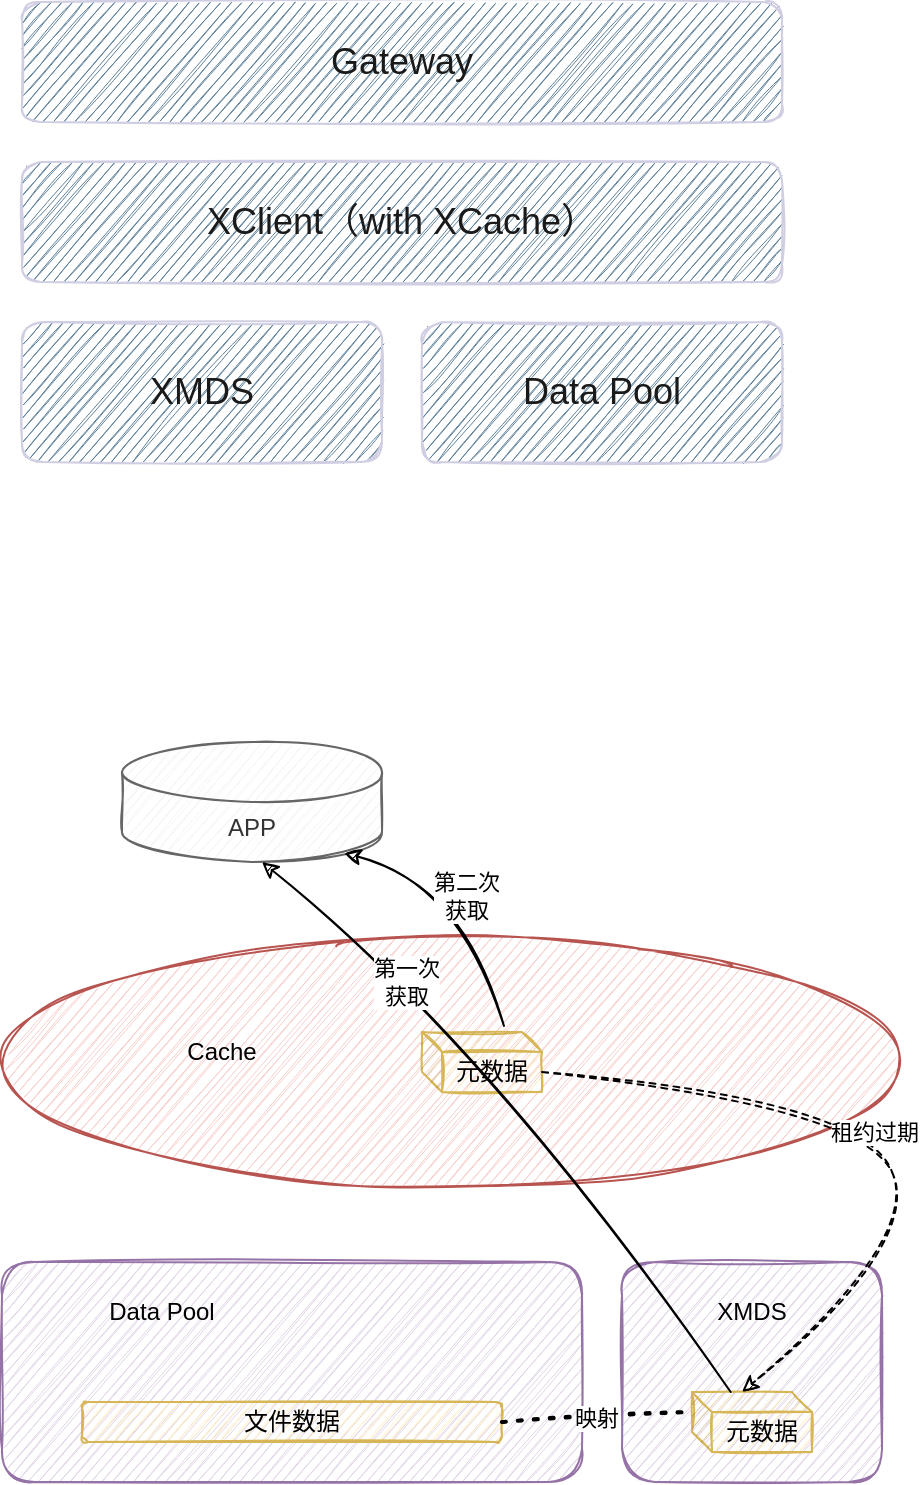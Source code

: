 <mxfile version="15.5.9" type="github">
  <diagram id="AvowDiVXP_LdViHBowUd" name="Page-1">
    <mxGraphModel dx="946" dy="508" grid="0" gridSize="10" guides="1" tooltips="1" connect="1" arrows="1" fold="1" page="1" pageScale="1" pageWidth="827" pageHeight="1169" math="0" shadow="0">
      <root>
        <mxCell id="0" />
        <mxCell id="1" parent="0" />
        <mxCell id="4CZf3HNKgoPariVdmfcr-1" value="XMDS" style="whiteSpace=wrap;html=1;fontSize=18;fillColor=#5D7F99;strokeColor=#D0CEE2;fontColor=#1A1A1A;sketch=1;rounded=1;" parent="1" vertex="1">
          <mxGeometry x="190" y="300" width="180" height="70" as="geometry" />
        </mxCell>
        <mxCell id="4CZf3HNKgoPariVdmfcr-2" value="Data Pool" style="whiteSpace=wrap;html=1;fontSize=18;fillColor=#5D7F99;strokeColor=#D0CEE2;fontColor=#1A1A1A;sketch=1;rounded=1;" parent="1" vertex="1">
          <mxGeometry x="390" y="300" width="180" height="70" as="geometry" />
        </mxCell>
        <mxCell id="4CZf3HNKgoPariVdmfcr-3" value="XClient（with XCache）" style="whiteSpace=wrap;html=1;fontSize=18;fillColor=#5D7F99;strokeColor=#D0CEE2;fontColor=#1A1A1A;sketch=1;rounded=1;" parent="1" vertex="1">
          <mxGeometry x="190" y="220" width="380" height="60" as="geometry" />
        </mxCell>
        <mxCell id="4CZf3HNKgoPariVdmfcr-5" value="Gateway" style="whiteSpace=wrap;html=1;fontSize=18;fillColor=#5D7F99;strokeColor=#D0CEE2;fontColor=#1A1A1A;sketch=1;rounded=1;" parent="1" vertex="1">
          <mxGeometry x="190" y="140" width="380" height="60" as="geometry" />
        </mxCell>
        <mxCell id="CgmuScELUENcyFXCBc1W-1" value="APP" style="shape=cylinder3;whiteSpace=wrap;html=1;boundedLbl=1;backgroundOutline=1;size=15;fillColor=#f5f5f5;strokeColor=#666666;sketch=1;fontColor=#333333;rounded=1;" vertex="1" parent="1">
          <mxGeometry x="240" y="510" width="130" height="60" as="geometry" />
        </mxCell>
        <mxCell id="CgmuScELUENcyFXCBc1W-3" value="" style="whiteSpace=wrap;html=1;fillColor=#e1d5e7;strokeColor=#9673a6;sketch=1;rounded=1;" vertex="1" parent="1">
          <mxGeometry x="180" y="770" width="290" height="110" as="geometry" />
        </mxCell>
        <mxCell id="CgmuScELUENcyFXCBc1W-4" value="" style="ellipse;whiteSpace=wrap;html=1;fillColor=#f8cecc;strokeColor=#b85450;sketch=1;rounded=1;" vertex="1" parent="1">
          <mxGeometry x="190" y="610" width="430" height="120" as="geometry" />
        </mxCell>
        <mxCell id="CgmuScELUENcyFXCBc1W-5" value="文件数据" style="whiteSpace=wrap;html=1;fillColor=#fff2cc;strokeColor=#d6b656;sketch=1;rounded=1;" vertex="1" parent="1">
          <mxGeometry x="220" y="840" width="210" height="20" as="geometry" />
        </mxCell>
        <mxCell id="CgmuScELUENcyFXCBc1W-8" value="元数据" style="shape=cube;whiteSpace=wrap;html=1;boundedLbl=1;backgroundOutline=1;darkOpacity=0.05;darkOpacity2=0.1;size=10;fillColor=#fff2cc;strokeColor=#d6b656;sketch=1;rounded=1;" vertex="1" parent="1">
          <mxGeometry x="390" y="655" width="60" height="30" as="geometry" />
        </mxCell>
        <mxCell id="CgmuScELUENcyFXCBc1W-12" value="" style="whiteSpace=wrap;html=1;fillColor=#e1d5e7;strokeColor=#9673a6;sketch=1;rounded=1;" vertex="1" parent="1">
          <mxGeometry x="490" y="770" width="130" height="110" as="geometry" />
        </mxCell>
        <mxCell id="CgmuScELUENcyFXCBc1W-13" value="元数据" style="shape=cube;whiteSpace=wrap;html=1;boundedLbl=1;backgroundOutline=1;darkOpacity=0.05;darkOpacity2=0.1;size=10;fillColor=#fff2cc;strokeColor=#d6b656;sketch=1;rounded=1;" vertex="1" parent="1">
          <mxGeometry x="525" y="835" width="60" height="30" as="geometry" />
        </mxCell>
        <mxCell id="CgmuScELUENcyFXCBc1W-9" value="第一次&lt;br&gt;获取" style="endArrow=classic;html=1;sketch=1;curved=1;" edge="1" parent="1" source="CgmuScELUENcyFXCBc1W-13">
          <mxGeometry x="0.476" y="1" width="50" height="50" relative="1" as="geometry">
            <mxPoint x="315" y="830" as="sourcePoint" />
            <mxPoint x="310" y="570" as="targetPoint" />
            <Array as="points">
              <mxPoint x="420" y="660" />
            </Array>
            <mxPoint as="offset" />
          </mxGeometry>
        </mxCell>
        <mxCell id="CgmuScELUENcyFXCBc1W-10" value="租约过期" style="endArrow=classic;html=1;entryX=0;entryY=0;entryDx=25;entryDy=0;exitX=0;exitY=0;exitDx=60;exitDy=20;exitPerimeter=0;entryPerimeter=0;dashed=1;sketch=1;curved=1;" edge="1" parent="1" source="CgmuScELUENcyFXCBc1W-8" target="CgmuScELUENcyFXCBc1W-13">
          <mxGeometry width="50" height="50" relative="1" as="geometry">
            <mxPoint x="120" y="640" as="sourcePoint" />
            <mxPoint x="170" y="590" as="targetPoint" />
            <Array as="points">
              <mxPoint x="610" y="690" />
              <mxPoint x="640" y="760" />
            </Array>
          </mxGeometry>
        </mxCell>
        <mxCell id="CgmuScELUENcyFXCBc1W-14" value="映射" style="endArrow=none;dashed=1;html=1;dashPattern=1 3;strokeWidth=2;entryX=0;entryY=0;entryDx=0;entryDy=10;entryPerimeter=0;exitX=1;exitY=0.5;exitDx=0;exitDy=0;sketch=1;curved=1;" edge="1" parent="1" source="CgmuScELUENcyFXCBc1W-5" target="CgmuScELUENcyFXCBc1W-13">
          <mxGeometry width="50" height="50" relative="1" as="geometry">
            <mxPoint x="450" y="900" as="sourcePoint" />
            <mxPoint x="500" y="850" as="targetPoint" />
          </mxGeometry>
        </mxCell>
        <mxCell id="CgmuScELUENcyFXCBc1W-15" value="第二次&lt;br&gt;获取" style="endArrow=classic;html=1;entryX=0.855;entryY=1;entryDx=0;entryDy=-4.35;entryPerimeter=0;exitX=0.683;exitY=-0.1;exitDx=0;exitDy=0;exitPerimeter=0;sketch=1;curved=1;" edge="1" parent="1" source="CgmuScELUENcyFXCBc1W-8" target="CgmuScELUENcyFXCBc1W-1">
          <mxGeometry width="50" height="50" relative="1" as="geometry">
            <mxPoint x="415" y="655" as="sourcePoint" />
            <mxPoint x="305" y="570" as="targetPoint" />
            <Array as="points">
              <mxPoint x="410" y="580" />
            </Array>
          </mxGeometry>
        </mxCell>
        <mxCell id="CgmuScELUENcyFXCBc1W-16" value="Cache" style="text;html=1;strokeColor=none;fillColor=none;align=center;verticalAlign=middle;whiteSpace=wrap;sketch=1;rounded=1;" vertex="1" parent="1">
          <mxGeometry x="260" y="650" width="60" height="30" as="geometry" />
        </mxCell>
        <mxCell id="CgmuScELUENcyFXCBc1W-17" value="Data Pool" style="text;html=1;strokeColor=none;fillColor=none;align=center;verticalAlign=middle;whiteSpace=wrap;sketch=1;rounded=1;" vertex="1" parent="1">
          <mxGeometry x="230" y="780" width="60" height="30" as="geometry" />
        </mxCell>
        <mxCell id="CgmuScELUENcyFXCBc1W-18" value="XMDS" style="text;html=1;strokeColor=none;fillColor=none;align=center;verticalAlign=middle;whiteSpace=wrap;sketch=1;rounded=1;" vertex="1" parent="1">
          <mxGeometry x="525" y="780" width="60" height="30" as="geometry" />
        </mxCell>
      </root>
    </mxGraphModel>
  </diagram>
</mxfile>

